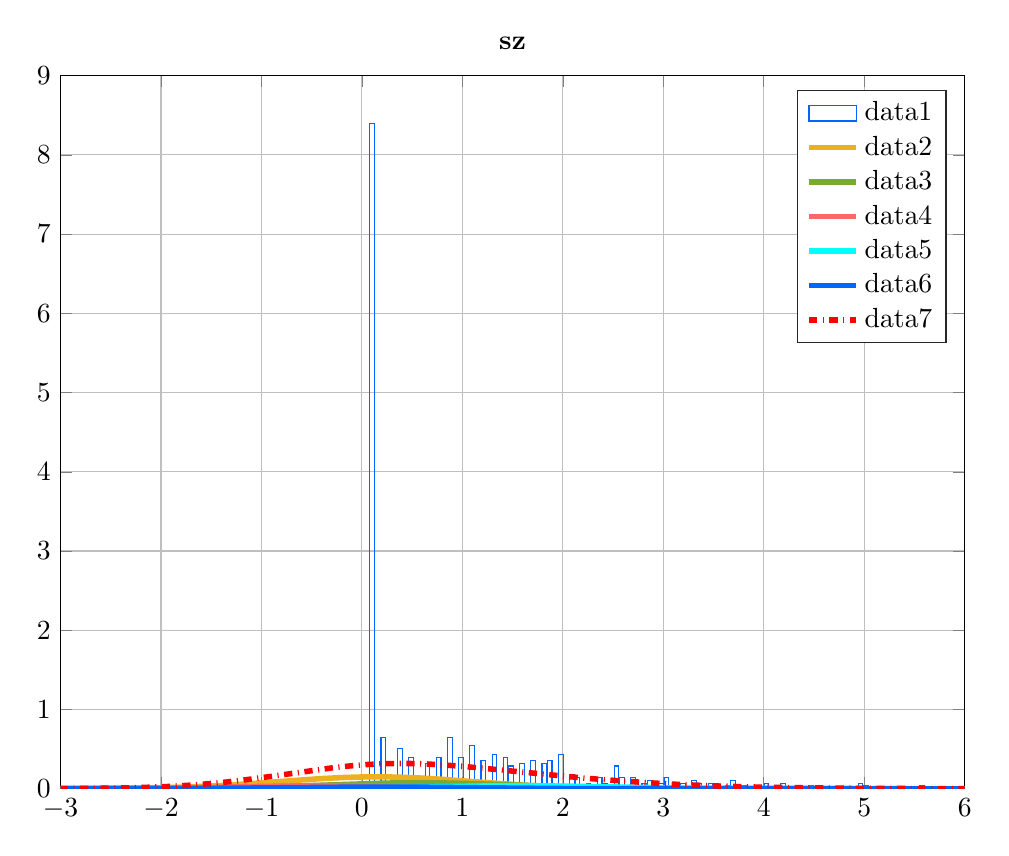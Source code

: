 % This file was created by matlab2tikz.
%
%The latest updates can be retrieved from
%  http://www.mathworks.com/matlabcentral/fileexchange/22022-matlab2tikz-matlab2tikz
%where you can also make suggestions and rate matlab2tikz.
%
\definecolor{mycolor1}{rgb}{0.0,0.4,1.0}%
\definecolor{mycolor2}{rgb}{0.929,0.694,0.125}%
\definecolor{mycolor3}{rgb}{0.466,0.674,0.188}%
\definecolor{mycolor4}{rgb}{0.0,1.0,1.0}%
%
\begin{tikzpicture}

\begin{axis}[%
width=4.521in,
height=3.566in,
at={(0.758in,0.481in)},
scale only axis,
bar shift auto,
xmin=-3,
xmax=6,
ymin=0,
ymax=9,
axis background/.style={fill=white},
title style={font=\bfseries},
title={sz},
xmajorgrids,
ymajorgrids,
legend style={legend cell align=left, align=left, draw=white!15!black}
]
\addplot[ybar, bar width=0.044, fill=white, fill opacity=0, draw=mycolor1, area legend] table[row sep=crcr] {%
0.102	8.399\\
0.157	0\\
0.212	0.649\\
0.268	0\\
0.323	0\\
0.378	0.505\\
0.433	0\\
0.489	0.397\\
0.544	0\\
0.599	0\\
0.655	0.324\\
0.71	0\\
0.765	0.397\\
0.82	0\\
0.876	0.649\\
0.931	0\\
0.986	0.397\\
1.041	0\\
1.097	0.541\\
1.152	0\\
1.207	0.36\\
1.262	0\\
1.318	0.433\\
1.373	0\\
1.428	0.397\\
1.483	0.288\\
1.539	0\\
1.594	0.324\\
1.649	0\\
1.704	0.36\\
1.76	0\\
1.815	0.324\\
1.87	0.36\\
1.926	0\\
1.981	0.433\\
2.036	0\\
2.091	0.18\\
2.147	0.144\\
2.202	0\\
2.257	0.072\\
2.312	0\\
2.368	0.144\\
2.423	0.072\\
2.478	0\\
2.533	0.288\\
2.589	0.144\\
2.644	0\\
2.699	0.144\\
2.754	0\\
2.81	0.072\\
2.865	0.108\\
2.92	0\\
2.976	0.072\\
3.031	0.144\\
3.086	0\\
3.141	0.072\\
3.197	0.072\\
3.252	0\\
3.307	0.108\\
3.362	0.072\\
3.418	0\\
3.473	0.072\\
3.528	0\\
3.583	0\\
3.639	0.036\\
3.694	0.108\\
3.749	0\\
3.804	0.036\\
3.86	0\\
3.915	0\\
3.97	0\\
4.025	0.072\\
4.081	0\\
4.136	0.036\\
4.191	0.072\\
4.247	0\\
4.302	0\\
4.357	0.036\\
4.412	0\\
4.468	0.036\\
4.523	0\\
4.578	0\\
4.633	0\\
4.689	0\\
4.744	0\\
4.799	0\\
4.854	0\\
4.91	0\\
4.965	0.072\\
5.02	0.036\\
5.075	0\\
5.131	0\\
5.186	0\\
5.241	0\\
5.297	0\\
5.352	0\\
5.407	0\\
5.462	0\\
5.518	0\\
5.573	0.036\\
};
\addplot[forget plot, color=white!15!black] table[row sep=crcr] {%
-3	0\\
6	0\\
};
\addlegendentry{data1}

\addplot [color=mycolor2, line width=2.0pt]
  table[row sep=crcr]{%
-3.01	0.001\\
-2.39	0.005\\
-2.02	0.012\\
-1.72	0.023\\
-1.45	0.038\\
-1.18	0.058\\
-0.83	0.09\\
-0.41	0.128\\
-0.19	0.142\\
0	0.149\\
0.18	0.151\\
0.36	0.147\\
0.55	0.138\\
0.77	0.122\\
1.1	0.091\\
1.54	0.052\\
1.81	0.033\\
2.08	0.019\\
2.37	0.01\\
2.73	0.004\\
3.25	0.001\\
4.53	4.202e-06\\
6.01	1.082e-09\\
};
\addlegendentry{data2}

\addplot [color=mycolor3, line width=2.0pt]
  table[row sep=crcr]{%
-3.01	7.045e-05\\
-1.88	0.003\\
-1.4	0.009\\
-1.02	0.019\\
-0.63	0.035\\
0.24	0.072\\
0.5	0.076\\
0.75	0.075\\
1.02	0.068\\
1.36	0.054\\
2.17	0.019\\
2.55	0.009\\
2.98	0.003\\
3.61	0.001\\
5.48	1.551e-07\\
6.01	7.849e-09\\
};
\addlegendentry{data3}

\addplot [color=white!40!red, line width=2.0pt]
  table[row sep=crcr]{%
-3.01	0.001\\
-2.25	0.005\\
-1.72	0.013\\
-1.02	0.029\\
-0.54	0.038\\
-0.19	0.04\\
0.17	0.036\\
0.67	0.025\\
1.4	0.009\\
1.93	0.003\\
2.68	0.0\\
5.33	1.524e-09\\
6.01	1.875e-11\\
};
\addlegendentry{data4}

\addplot [color=mycolor4, line width=2.0pt]
  table[row sep=crcr]{%
-3.01	4.589e-07\\
-0.68	0.003\\
-0.1	0.009\\
0.46	0.02\\
1.26	0.036\\
1.62	0.038\\
1.99	0.034\\
2.5	0.023\\
3.24	0.008\\
3.79	0.002\\
4.58	0.0\\
6.01	7.655e-07\\
};
\addlegendentry{data5}

\addplot [color=mycolor1, line width=2.0pt]
  table[row sep=crcr]{%
-3.01	9.389e-05\\
-1.75	0.003\\
-1.05	0.01\\
0.05	0.022\\
0.51	0.021\\
1.13	0.013\\
2.01	0.003\\
2.8	0.001\\
4.94	8.958e-08\\
6.01	1.838e-10\\
};
\addlegendentry{data6}

\addplot [color=red, dashdotted, line width=2.0pt]
  table[row sep=crcr]{%
-3.01	0.002\\
-2.53	0.007\\
-2.22	0.015\\
-1.97	0.026\\
-1.75	0.042\\
-1.55	0.061\\
-1.35	0.085\\
-1.14	0.116\\
-0.9	0.157\\
-0.29	0.265\\
-0.12	0.288\\
0.04	0.305\\
0.19	0.315\\
0.33	0.319\\
0.48	0.319\\
0.63	0.314\\
0.8	0.302\\
0.99	0.284\\
1.24	0.255\\
2.22	0.134\\
2.56	0.101\\
2.88	0.074\\
3.2	0.052\\
3.52	0.036\\
3.87	0.023\\
4.28	0.014\\
4.82	0.007\\
5.59	0.002\\
6.01	0.001\\
};
\addlegendentry{data7}

\end{axis}
\end{tikzpicture}%